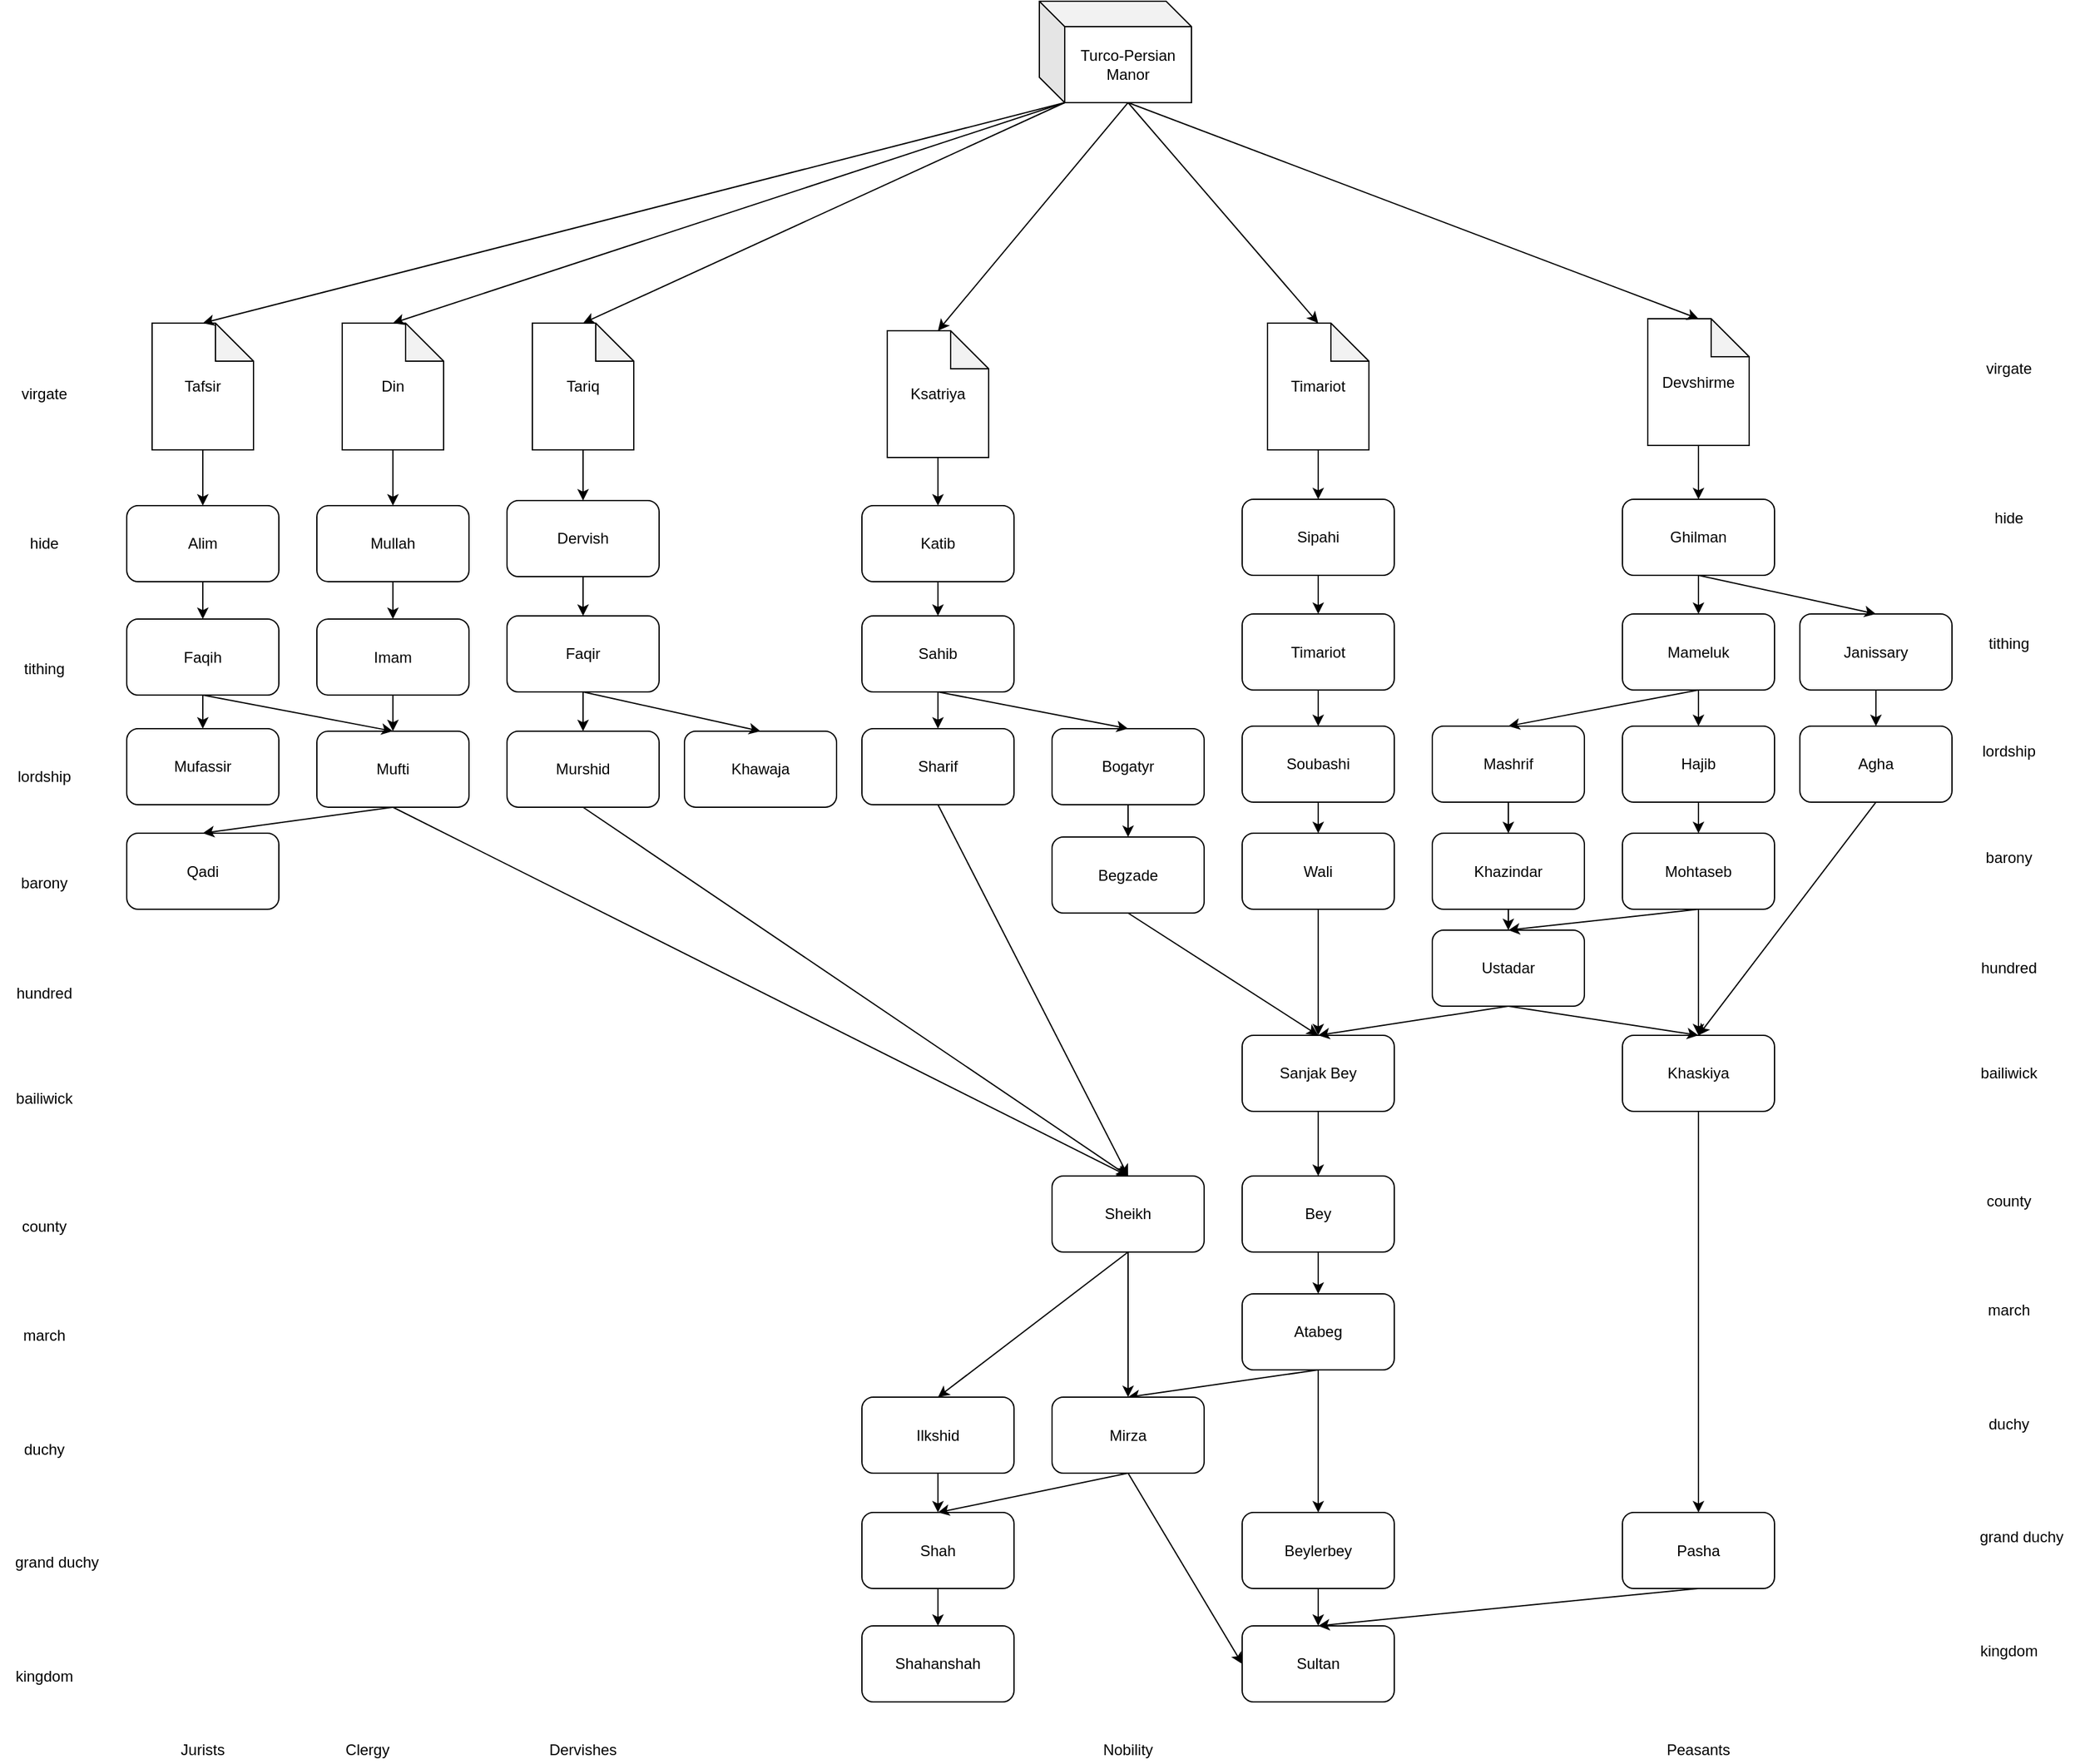<mxfile version="12.4.2" type="device" pages="1"><diagram id="577kMgrjLjcIPQRjJjS9" name="Page-1"><mxGraphModel dx="1422" dy="769" grid="1" gridSize="10" guides="1" tooltips="1" connect="1" arrows="1" fold="1" page="1" pageScale="1" pageWidth="827" pageHeight="1169" math="0" shadow="0"><root><mxCell id="0"/><mxCell id="1" parent="0"/><mxCell id="hvgbdejK1Dihxdt4w-lc-1" value="Devshirme" style="shape=note;whiteSpace=wrap;html=1;backgroundOutline=1;darkOpacity=0.05;" vertex="1" parent="1"><mxGeometry x="1300" y="250.5" width="80" height="100" as="geometry"/></mxCell><mxCell id="hvgbdejK1Dihxdt4w-lc-2" value="Ksatriya" style="shape=note;whiteSpace=wrap;html=1;backgroundOutline=1;darkOpacity=0.05;" vertex="1" parent="1"><mxGeometry x="700" y="260" width="80" height="100" as="geometry"/></mxCell><mxCell id="hvgbdejK1Dihxdt4w-lc-3" value="Turco-Persian Manor" style="shape=cube;whiteSpace=wrap;html=1;boundedLbl=1;backgroundOutline=1;darkOpacity=0.05;darkOpacity2=0.1;" vertex="1" parent="1"><mxGeometry x="820" width="120" height="80" as="geometry"/></mxCell><mxCell id="hvgbdejK1Dihxdt4w-lc-4" value="Bogatyr" style="rounded=1;whiteSpace=wrap;html=1;" vertex="1" parent="1"><mxGeometry x="830" y="574" width="120" height="60" as="geometry"/></mxCell><mxCell id="hvgbdejK1Dihxdt4w-lc-5" value="Sipahi" style="rounded=1;whiteSpace=wrap;html=1;" vertex="1" parent="1"><mxGeometry x="980" y="393" width="120" height="60" as="geometry"/></mxCell><mxCell id="hvgbdejK1Dihxdt4w-lc-6" value="Timariot" style="shape=note;whiteSpace=wrap;html=1;backgroundOutline=1;darkOpacity=0.05;" vertex="1" parent="1"><mxGeometry x="1000" y="254" width="80" height="100" as="geometry"/></mxCell><mxCell id="hvgbdejK1Dihxdt4w-lc-7" value="" style="endArrow=classic;html=1;exitX=0.5;exitY=1;exitDx=0;exitDy=0;entryX=0.5;entryY=0;entryDx=0;entryDy=0;" edge="1" parent="1" source="hvgbdejK1Dihxdt4w-lc-138" target="hvgbdejK1Dihxdt4w-lc-4"><mxGeometry width="50" height="50" relative="1" as="geometry"><mxPoint x="-170" y="1060" as="sourcePoint"/><mxPoint x="890.0" y="393" as="targetPoint"/></mxGeometry></mxCell><mxCell id="hvgbdejK1Dihxdt4w-lc-8" value="" style="endArrow=classic;html=1;exitX=0.5;exitY=1;exitDx=0;exitDy=0;exitPerimeter=0;entryX=0.5;entryY=0;entryDx=0;entryDy=0;" edge="1" parent="1" source="hvgbdejK1Dihxdt4w-lc-6" target="hvgbdejK1Dihxdt4w-lc-5"><mxGeometry width="50" height="50" relative="1" as="geometry"><mxPoint x="-170" y="1060" as="sourcePoint"/><mxPoint x="190" y="660" as="targetPoint"/></mxGeometry></mxCell><mxCell id="hvgbdejK1Dihxdt4w-lc-9" value="" style="endArrow=classic;html=1;entryX=0.5;entryY=0;entryDx=0;entryDy=0;exitX=0.5;exitY=1;exitDx=0;exitDy=0;exitPerimeter=0;" edge="1" parent="1" source="hvgbdejK1Dihxdt4w-lc-1" target="hvgbdejK1Dihxdt4w-lc-23"><mxGeometry width="50" height="50" relative="1" as="geometry"><mxPoint x="1320" y="370" as="sourcePoint"/><mxPoint x="1050" y="732" as="targetPoint"/></mxGeometry></mxCell><mxCell id="hvgbdejK1Dihxdt4w-lc-10" value="Timariot" style="rounded=1;whiteSpace=wrap;html=1;" vertex="1" parent="1"><mxGeometry x="980" y="483.5" width="120" height="60" as="geometry"/></mxCell><mxCell id="hvgbdejK1Dihxdt4w-lc-13" value="Wali" style="rounded=1;whiteSpace=wrap;html=1;" vertex="1" parent="1"><mxGeometry x="980" y="656.5" width="120" height="60" as="geometry"/></mxCell><mxCell id="hvgbdejK1Dihxdt4w-lc-14" value="Sharif" style="rounded=1;whiteSpace=wrap;html=1;" vertex="1" parent="1"><mxGeometry x="680" y="574" width="120" height="60" as="geometry"/></mxCell><mxCell id="hvgbdejK1Dihxdt4w-lc-23" value="Ghilman" style="rounded=1;whiteSpace=wrap;html=1;" vertex="1" parent="1"><mxGeometry x="1280" y="393" width="120" height="60" as="geometry"/></mxCell><mxCell id="hvgbdejK1Dihxdt4w-lc-24" value="Sultan" style="rounded=1;whiteSpace=wrap;html=1;" vertex="1" parent="1"><mxGeometry x="980" y="1282" width="120" height="60" as="geometry"/></mxCell><mxCell id="hvgbdejK1Dihxdt4w-lc-25" value="Mameluk" style="rounded=1;whiteSpace=wrap;html=1;" vertex="1" parent="1"><mxGeometry x="1280" y="483.5" width="120" height="60" as="geometry"/></mxCell><mxCell id="hvgbdejK1Dihxdt4w-lc-26" value="" style="endArrow=classic;html=1;exitX=0.5;exitY=1;exitDx=0;exitDy=0;" edge="1" parent="1" source="hvgbdejK1Dihxdt4w-lc-23" target="hvgbdejK1Dihxdt4w-lc-25"><mxGeometry width="50" height="50" relative="1" as="geometry"><mxPoint x="830" y="1422" as="sourcePoint"/><mxPoint x="880" y="1372" as="targetPoint"/></mxGeometry></mxCell><mxCell id="hvgbdejK1Dihxdt4w-lc-27" value="" style="endArrow=classic;html=1;entryX=0.5;entryY=0;entryDx=0;entryDy=0;exitX=0.5;exitY=1;exitDx=0;exitDy=0;" edge="1" parent="1" source="hvgbdejK1Dihxdt4w-lc-116" target="hvgbdejK1Dihxdt4w-lc-110"><mxGeometry width="50" height="50" relative="1" as="geometry"><mxPoint x="1840" y="1119.5" as="sourcePoint"/><mxPoint x="1170" y="1361.5" as="targetPoint"/></mxGeometry></mxCell><mxCell id="hvgbdejK1Dihxdt4w-lc-28" value="" style="endArrow=classic;html=1;entryX=0.5;entryY=0;entryDx=0;entryDy=0;exitX=0.5;exitY=1;exitDx=0;exitDy=0;" edge="1" parent="1" source="hvgbdejK1Dihxdt4w-lc-128" target="hvgbdejK1Dihxdt4w-lc-13"><mxGeometry width="50" height="50" relative="1" as="geometry"><mxPoint x="940" y="650" as="sourcePoint"/><mxPoint x="160" y="730" as="targetPoint"/></mxGeometry></mxCell><mxCell id="hvgbdejK1Dihxdt4w-lc-29" value="" style="endArrow=classic;html=1;exitX=0.5;exitY=1;exitDx=0;exitDy=0;entryX=0.5;entryY=0;entryDx=0;entryDy=0;" edge="1" parent="1" source="hvgbdejK1Dihxdt4w-lc-5" target="hvgbdejK1Dihxdt4w-lc-10"><mxGeometry width="50" height="50" relative="1" as="geometry"><mxPoint x="-260" y="1420" as="sourcePoint"/><mxPoint x="250" y="1210" as="targetPoint"/></mxGeometry></mxCell><mxCell id="hvgbdejK1Dihxdt4w-lc-30" value="Tafsir" style="shape=note;whiteSpace=wrap;html=1;backgroundOutline=1;darkOpacity=0.05;" vertex="1" parent="1"><mxGeometry x="120" y="254" width="80" height="100" as="geometry"/></mxCell><mxCell id="hvgbdejK1Dihxdt4w-lc-31" value="Mullah" style="rounded=1;whiteSpace=wrap;html=1;" vertex="1" parent="1"><mxGeometry x="250" y="398" width="120" height="60" as="geometry"/></mxCell><mxCell id="hvgbdejK1Dihxdt4w-lc-32" value="Imam" style="rounded=1;whiteSpace=wrap;html=1;" vertex="1" parent="1"><mxGeometry x="250" y="487.5" width="120" height="60" as="geometry"/></mxCell><mxCell id="hvgbdejK1Dihxdt4w-lc-33" value="Shahanshah" style="rounded=1;whiteSpace=wrap;html=1;" vertex="1" parent="1"><mxGeometry x="680" y="1282" width="120" height="60" as="geometry"/></mxCell><mxCell id="hvgbdejK1Dihxdt4w-lc-34" value="Mufti" style="rounded=1;whiteSpace=wrap;html=1;" vertex="1" parent="1"><mxGeometry x="250" y="576" width="120" height="60" as="geometry"/></mxCell><mxCell id="hvgbdejK1Dihxdt4w-lc-35" value="" style="endArrow=classic;html=1;entryX=0.5;entryY=0;entryDx=0;entryDy=0;exitX=0.5;exitY=1;exitDx=0;exitDy=0;" edge="1" parent="1" source="hvgbdejK1Dihxdt4w-lc-31" target="hvgbdejK1Dihxdt4w-lc-32"><mxGeometry width="50" height="50" relative="1" as="geometry"><mxPoint x="-310" y="1431" as="sourcePoint"/><mxPoint x="-260" y="1381" as="targetPoint"/></mxGeometry></mxCell><mxCell id="hvgbdejK1Dihxdt4w-lc-36" value="Din" style="shape=note;whiteSpace=wrap;html=1;backgroundOutline=1;darkOpacity=0.05;" vertex="1" parent="1"><mxGeometry x="270" y="254" width="80" height="100" as="geometry"/></mxCell><mxCell id="hvgbdejK1Dihxdt4w-lc-37" value="Dervish" style="rounded=1;whiteSpace=wrap;html=1;" vertex="1" parent="1"><mxGeometry x="400" y="394" width="120" height="60" as="geometry"/></mxCell><mxCell id="hvgbdejK1Dihxdt4w-lc-38" value="Faqir" style="rounded=1;whiteSpace=wrap;html=1;" vertex="1" parent="1"><mxGeometry x="400" y="485" width="120" height="60" as="geometry"/></mxCell><mxCell id="hvgbdejK1Dihxdt4w-lc-39" value="Murshid" style="rounded=1;whiteSpace=wrap;html=1;" vertex="1" parent="1"><mxGeometry x="400" y="576" width="120" height="60" as="geometry"/></mxCell><mxCell id="hvgbdejK1Dihxdt4w-lc-40" value="" style="endArrow=classic;html=1;entryX=0.5;entryY=0;entryDx=0;entryDy=0;exitX=0.5;exitY=1;exitDx=0;exitDy=0;" edge="1" parent="1" source="hvgbdejK1Dihxdt4w-lc-37" target="hvgbdejK1Dihxdt4w-lc-38"><mxGeometry width="50" height="50" relative="1" as="geometry"><mxPoint x="-70" y="1069" as="sourcePoint"/><mxPoint x="-20" y="1019" as="targetPoint"/></mxGeometry></mxCell><mxCell id="hvgbdejK1Dihxdt4w-lc-41" value="" style="endArrow=classic;html=1;entryX=0.5;entryY=0;entryDx=0;entryDy=0;exitX=0.5;exitY=1;exitDx=0;exitDy=0;exitPerimeter=0;" edge="1" parent="1" source="hvgbdejK1Dihxdt4w-lc-36" target="hvgbdejK1Dihxdt4w-lc-31"><mxGeometry width="50" height="50" relative="1" as="geometry"><mxPoint x="-70" y="1069" as="sourcePoint"/><mxPoint x="-20" y="1019" as="targetPoint"/></mxGeometry></mxCell><mxCell id="hvgbdejK1Dihxdt4w-lc-42" value="" style="endArrow=classic;html=1;entryX=0.5;entryY=0;entryDx=0;entryDy=0;exitX=0.5;exitY=1;exitDx=0;exitDy=0;" edge="1" parent="1" source="hvgbdejK1Dihxdt4w-lc-38" target="hvgbdejK1Dihxdt4w-lc-39"><mxGeometry width="50" height="50" relative="1" as="geometry"><mxPoint x="-120" y="1429" as="sourcePoint"/><mxPoint x="-70" y="1379" as="targetPoint"/></mxGeometry></mxCell><mxCell id="hvgbdejK1Dihxdt4w-lc-43" value="virgate" style="text;html=1;strokeColor=none;fillColor=none;align=center;verticalAlign=middle;whiteSpace=wrap;rounded=0;" vertex="1" parent="1"><mxGeometry x="1565" y="280" width="40" height="20" as="geometry"/></mxCell><mxCell id="hvgbdejK1Dihxdt4w-lc-44" value="hide" style="text;html=1;strokeColor=none;fillColor=none;align=center;verticalAlign=middle;whiteSpace=wrap;rounded=0;" vertex="1" parent="1"><mxGeometry x="1565" y="398" width="40" height="20" as="geometry"/></mxCell><mxCell id="hvgbdejK1Dihxdt4w-lc-45" value="tithing" style="text;html=1;strokeColor=none;fillColor=none;align=center;verticalAlign=middle;whiteSpace=wrap;rounded=0;" vertex="1" parent="1"><mxGeometry x="1565" y="497" width="40" height="20" as="geometry"/></mxCell><mxCell id="hvgbdejK1Dihxdt4w-lc-46" value="barony" style="text;html=1;strokeColor=none;fillColor=none;align=center;verticalAlign=middle;whiteSpace=wrap;rounded=0;" vertex="1" parent="1"><mxGeometry x="1565" y="666" width="40" height="20" as="geometry"/></mxCell><mxCell id="hvgbdejK1Dihxdt4w-lc-47" value="hundred" style="text;html=1;strokeColor=none;fillColor=none;align=center;verticalAlign=middle;whiteSpace=wrap;rounded=0;" vertex="1" parent="1"><mxGeometry x="1565" y="753" width="40" height="20" as="geometry"/></mxCell><mxCell id="hvgbdejK1Dihxdt4w-lc-48" value="bailiwick" style="text;html=1;strokeColor=none;fillColor=none;align=center;verticalAlign=middle;whiteSpace=wrap;rounded=0;" vertex="1" parent="1"><mxGeometry x="1565" y="836" width="40" height="20" as="geometry"/></mxCell><mxCell id="hvgbdejK1Dihxdt4w-lc-49" value="lordship" style="text;html=1;strokeColor=none;fillColor=none;align=center;verticalAlign=middle;whiteSpace=wrap;rounded=0;" vertex="1" parent="1"><mxGeometry x="1565" y="581.5" width="40" height="20" as="geometry"/></mxCell><mxCell id="hvgbdejK1Dihxdt4w-lc-50" value="county" style="text;html=1;strokeColor=none;fillColor=none;align=center;verticalAlign=middle;whiteSpace=wrap;rounded=0;" vertex="1" parent="1"><mxGeometry x="1565" y="936.5" width="40" height="20" as="geometry"/></mxCell><mxCell id="hvgbdejK1Dihxdt4w-lc-51" value="march" style="text;html=1;strokeColor=none;fillColor=none;align=center;verticalAlign=middle;whiteSpace=wrap;rounded=0;" vertex="1" parent="1"><mxGeometry x="1565" y="1023" width="40" height="20" as="geometry"/></mxCell><mxCell id="hvgbdejK1Dihxdt4w-lc-52" value="duchy" style="text;html=1;strokeColor=none;fillColor=none;align=center;verticalAlign=middle;whiteSpace=wrap;rounded=0;" vertex="1" parent="1"><mxGeometry x="1565" y="1112.5" width="40" height="20" as="geometry"/></mxCell><mxCell id="hvgbdejK1Dihxdt4w-lc-53" value="kingdom" style="text;html=1;strokeColor=none;fillColor=none;align=center;verticalAlign=middle;whiteSpace=wrap;rounded=0;" vertex="1" parent="1"><mxGeometry x="1565" y="1291.5" width="40" height="20" as="geometry"/></mxCell><mxCell id="hvgbdejK1Dihxdt4w-lc-54" value="grand duchy" style="text;html=1;strokeColor=none;fillColor=none;align=center;verticalAlign=middle;whiteSpace=wrap;rounded=0;" vertex="1" parent="1"><mxGeometry x="1550" y="1202" width="90" height="20" as="geometry"/></mxCell><mxCell id="hvgbdejK1Dihxdt4w-lc-55" value="Janissary" style="rounded=1;whiteSpace=wrap;html=1;" vertex="1" parent="1"><mxGeometry x="1420" y="483.5" width="120" height="60" as="geometry"/></mxCell><mxCell id="hvgbdejK1Dihxdt4w-lc-56" value="" style="endArrow=classic;html=1;exitX=0.5;exitY=1;exitDx=0;exitDy=0;entryX=0.5;entryY=0;entryDx=0;entryDy=0;" edge="1" parent="1" source="hvgbdejK1Dihxdt4w-lc-23" target="hvgbdejK1Dihxdt4w-lc-55"><mxGeometry width="50" height="50" relative="1" as="geometry"><mxPoint x="1470" y="595" as="sourcePoint"/><mxPoint x="1350" y="477" as="targetPoint"/></mxGeometry></mxCell><mxCell id="hvgbdejK1Dihxdt4w-lc-57" value="Agha" style="rounded=1;whiteSpace=wrap;html=1;" vertex="1" parent="1"><mxGeometry x="1420" y="572" width="120" height="60" as="geometry"/></mxCell><mxCell id="hvgbdejK1Dihxdt4w-lc-58" value="" style="endArrow=classic;html=1;entryX=0.5;entryY=0;entryDx=0;entryDy=0;" edge="1" parent="1" source="hvgbdejK1Dihxdt4w-lc-55" target="hvgbdejK1Dihxdt4w-lc-57"><mxGeometry width="50" height="50" relative="1" as="geometry"><mxPoint x="980" y="1327" as="sourcePoint"/><mxPoint x="1030" y="1277" as="targetPoint"/></mxGeometry></mxCell><mxCell id="hvgbdejK1Dihxdt4w-lc-59" value="virgate" style="text;html=1;strokeColor=none;fillColor=none;align=center;verticalAlign=middle;whiteSpace=wrap;rounded=0;" vertex="1" parent="1"><mxGeometry x="15" y="300" width="40" height="20" as="geometry"/></mxCell><mxCell id="hvgbdejK1Dihxdt4w-lc-60" value="hide" style="text;html=1;strokeColor=none;fillColor=none;align=center;verticalAlign=middle;whiteSpace=wrap;rounded=0;" vertex="1" parent="1"><mxGeometry x="15" y="418" width="40" height="20" as="geometry"/></mxCell><mxCell id="hvgbdejK1Dihxdt4w-lc-61" value="tithing" style="text;html=1;strokeColor=none;fillColor=none;align=center;verticalAlign=middle;whiteSpace=wrap;rounded=0;" vertex="1" parent="1"><mxGeometry x="15" y="517" width="40" height="20" as="geometry"/></mxCell><mxCell id="hvgbdejK1Dihxdt4w-lc-62" value="barony" style="text;html=1;strokeColor=none;fillColor=none;align=center;verticalAlign=middle;whiteSpace=wrap;rounded=0;" vertex="1" parent="1"><mxGeometry x="15" y="686" width="40" height="20" as="geometry"/></mxCell><mxCell id="hvgbdejK1Dihxdt4w-lc-63" value="hundred" style="text;html=1;strokeColor=none;fillColor=none;align=center;verticalAlign=middle;whiteSpace=wrap;rounded=0;" vertex="1" parent="1"><mxGeometry x="15" y="773" width="40" height="20" as="geometry"/></mxCell><mxCell id="hvgbdejK1Dihxdt4w-lc-64" value="bailiwick" style="text;html=1;strokeColor=none;fillColor=none;align=center;verticalAlign=middle;whiteSpace=wrap;rounded=0;" vertex="1" parent="1"><mxGeometry x="15" y="856" width="40" height="20" as="geometry"/></mxCell><mxCell id="hvgbdejK1Dihxdt4w-lc-65" value="lordship" style="text;html=1;strokeColor=none;fillColor=none;align=center;verticalAlign=middle;whiteSpace=wrap;rounded=0;" vertex="1" parent="1"><mxGeometry x="15" y="601.5" width="40" height="20" as="geometry"/></mxCell><mxCell id="hvgbdejK1Dihxdt4w-lc-66" value="county" style="text;html=1;strokeColor=none;fillColor=none;align=center;verticalAlign=middle;whiteSpace=wrap;rounded=0;" vertex="1" parent="1"><mxGeometry x="15" y="956.5" width="40" height="20" as="geometry"/></mxCell><mxCell id="hvgbdejK1Dihxdt4w-lc-67" value="march" style="text;html=1;strokeColor=none;fillColor=none;align=center;verticalAlign=middle;whiteSpace=wrap;rounded=0;" vertex="1" parent="1"><mxGeometry x="15" y="1043" width="40" height="20" as="geometry"/></mxCell><mxCell id="hvgbdejK1Dihxdt4w-lc-68" value="duchy" style="text;html=1;strokeColor=none;fillColor=none;align=center;verticalAlign=middle;whiteSpace=wrap;rounded=0;" vertex="1" parent="1"><mxGeometry x="15" y="1132.5" width="40" height="20" as="geometry"/></mxCell><mxCell id="hvgbdejK1Dihxdt4w-lc-69" value="kingdom" style="text;html=1;strokeColor=none;fillColor=none;align=center;verticalAlign=middle;whiteSpace=wrap;rounded=0;" vertex="1" parent="1"><mxGeometry x="15" y="1311.5" width="40" height="20" as="geometry"/></mxCell><mxCell id="hvgbdejK1Dihxdt4w-lc-70" value="grand duchy" style="text;html=1;strokeColor=none;fillColor=none;align=center;verticalAlign=middle;whiteSpace=wrap;rounded=0;" vertex="1" parent="1"><mxGeometry y="1222" width="90" height="20" as="geometry"/></mxCell><mxCell id="hvgbdejK1Dihxdt4w-lc-71" value="Clergy" style="text;html=1;strokeColor=none;fillColor=none;align=center;verticalAlign=middle;whiteSpace=wrap;rounded=0;" vertex="1" parent="1"><mxGeometry x="270" y="1370" width="40" height="20" as="geometry"/></mxCell><mxCell id="hvgbdejK1Dihxdt4w-lc-72" value="Nobility" style="text;html=1;strokeColor=none;fillColor=none;align=center;verticalAlign=middle;whiteSpace=wrap;rounded=0;" vertex="1" parent="1"><mxGeometry x="870" y="1370" width="40" height="20" as="geometry"/></mxCell><mxCell id="hvgbdejK1Dihxdt4w-lc-73" value="Peasants" style="text;html=1;strokeColor=none;fillColor=none;align=center;verticalAlign=middle;whiteSpace=wrap;rounded=0;" vertex="1" parent="1"><mxGeometry x="1320" y="1370" width="40" height="20" as="geometry"/></mxCell><mxCell id="hvgbdejK1Dihxdt4w-lc-74" value="" style="endArrow=classic;html=1;exitX=0;exitY=0;exitDx=70;exitDy=80;exitPerimeter=0;entryX=0.5;entryY=0;entryDx=0;entryDy=0;entryPerimeter=0;" edge="1" parent="1" source="hvgbdejK1Dihxdt4w-lc-3" target="hvgbdejK1Dihxdt4w-lc-2"><mxGeometry width="50" height="50" relative="1" as="geometry"><mxPoint x="220" y="1480" as="sourcePoint"/><mxPoint x="820" y="235.882" as="targetPoint"/></mxGeometry></mxCell><mxCell id="hvgbdejK1Dihxdt4w-lc-75" value="" style="endArrow=classic;html=1;entryX=0.5;entryY=0;entryDx=0;entryDy=0;entryPerimeter=0;exitX=0;exitY=0;exitDx=70;exitDy=80;exitPerimeter=0;" edge="1" parent="1" source="hvgbdejK1Dihxdt4w-lc-3" target="hvgbdejK1Dihxdt4w-lc-6"><mxGeometry width="50" height="50" relative="1" as="geometry"><mxPoint x="600" y="100" as="sourcePoint"/><mxPoint x="440" y="282.0" as="targetPoint"/></mxGeometry></mxCell><mxCell id="hvgbdejK1Dihxdt4w-lc-76" value="" style="endArrow=classic;html=1;entryX=0.5;entryY=0;entryDx=0;entryDy=0;entryPerimeter=0;exitX=0;exitY=0;exitDx=20;exitDy=80;exitPerimeter=0;" edge="1" parent="1" source="hvgbdejK1Dihxdt4w-lc-3" target="hvgbdejK1Dihxdt4w-lc-36"><mxGeometry width="50" height="50" relative="1" as="geometry"><mxPoint x="410" y="80" as="sourcePoint"/><mxPoint x="-6" y="263.0" as="targetPoint"/></mxGeometry></mxCell><mxCell id="hvgbdejK1Dihxdt4w-lc-77" value="" style="endArrow=classic;html=1;entryX=0.5;entryY=0;entryDx=0;entryDy=0;entryPerimeter=0;exitX=0;exitY=0;exitDx=20;exitDy=80;exitPerimeter=0;" edge="1" parent="1" source="hvgbdejK1Dihxdt4w-lc-3" target="hvgbdejK1Dihxdt4w-lc-30"><mxGeometry width="50" height="50" relative="1" as="geometry"><mxPoint x="690" y="60" as="sourcePoint"/><mxPoint x="-236" y="243.0" as="targetPoint"/></mxGeometry></mxCell><mxCell id="hvgbdejK1Dihxdt4w-lc-78" value="" style="endArrow=classic;html=1;entryX=0.5;entryY=0;entryDx=0;entryDy=0;entryPerimeter=0;exitX=0;exitY=0;exitDx=70;exitDy=80;exitPerimeter=0;" edge="1" parent="1" source="hvgbdejK1Dihxdt4w-lc-3" target="hvgbdejK1Dihxdt4w-lc-1"><mxGeometry width="50" height="50" relative="1" as="geometry"><mxPoint x="1170" y="110" as="sourcePoint"/><mxPoint x="754" y="293.0" as="targetPoint"/></mxGeometry></mxCell><mxCell id="hvgbdejK1Dihxdt4w-lc-79" value="Qadi" style="rounded=1;whiteSpace=wrap;html=1;" vertex="1" parent="1"><mxGeometry x="100" y="656.5" width="120" height="60" as="geometry"/></mxCell><mxCell id="hvgbdejK1Dihxdt4w-lc-80" value="Shah" style="rounded=1;whiteSpace=wrap;html=1;" vertex="1" parent="1"><mxGeometry x="680" y="1192.5" width="120" height="60" as="geometry"/></mxCell><mxCell id="hvgbdejK1Dihxdt4w-lc-81" value="" style="endArrow=classic;html=1;entryX=0.5;entryY=0;entryDx=0;entryDy=0;exitX=0.5;exitY=1;exitDx=0;exitDy=0;" edge="1" parent="1" source="hvgbdejK1Dihxdt4w-lc-80" target="hvgbdejK1Dihxdt4w-lc-33"><mxGeometry width="50" height="50" relative="1" as="geometry"><mxPoint x="-470" y="1480" as="sourcePoint"/><mxPoint x="890" y="1280" as="targetPoint"/></mxGeometry></mxCell><mxCell id="hvgbdejK1Dihxdt4w-lc-82" value="Hajib" style="rounded=1;whiteSpace=wrap;html=1;" vertex="1" parent="1"><mxGeometry x="1280" y="572" width="120" height="60" as="geometry"/></mxCell><mxCell id="hvgbdejK1Dihxdt4w-lc-83" value="" style="endArrow=classic;html=1;entryX=0.5;entryY=0;entryDx=0;entryDy=0;exitX=0.5;exitY=1;exitDx=0;exitDy=0;" edge="1" parent="1" source="hvgbdejK1Dihxdt4w-lc-105" target="hvgbdejK1Dihxdt4w-lc-103"><mxGeometry width="50" height="50" relative="1" as="geometry"><mxPoint x="1170" y="750" as="sourcePoint"/><mxPoint x="720" y="540" as="targetPoint"/></mxGeometry></mxCell><mxCell id="hvgbdejK1Dihxdt4w-lc-85" value="Faqih" style="rounded=1;whiteSpace=wrap;html=1;" vertex="1" parent="1"><mxGeometry x="100" y="487.5" width="120" height="60" as="geometry"/></mxCell><mxCell id="hvgbdejK1Dihxdt4w-lc-86" value="Alim" style="rounded=1;whiteSpace=wrap;html=1;" vertex="1" parent="1"><mxGeometry x="100" y="398" width="120" height="60" as="geometry"/></mxCell><mxCell id="hvgbdejK1Dihxdt4w-lc-87" value="Mufassir" style="rounded=1;whiteSpace=wrap;html=1;" vertex="1" parent="1"><mxGeometry x="100" y="574" width="120" height="60" as="geometry"/></mxCell><mxCell id="hvgbdejK1Dihxdt4w-lc-88" value="" style="endArrow=classic;html=1;entryX=0.5;entryY=0;entryDx=0;entryDy=0;exitX=0.5;exitY=1;exitDx=0;exitDy=0;" edge="1" parent="1" source="hvgbdejK1Dihxdt4w-lc-85" target="hvgbdejK1Dihxdt4w-lc-87"><mxGeometry width="50" height="50" relative="1" as="geometry"><mxPoint x="540" y="440" as="sourcePoint"/><mxPoint x="30" y="1430" as="targetPoint"/></mxGeometry></mxCell><mxCell id="hvgbdejK1Dihxdt4w-lc-89" value="Khawaja" style="rounded=1;whiteSpace=wrap;html=1;" vertex="1" parent="1"><mxGeometry x="540" y="576" width="120" height="60" as="geometry"/></mxCell><mxCell id="hvgbdejK1Dihxdt4w-lc-90" value="" style="endArrow=classic;html=1;exitX=0.5;exitY=1;exitDx=0;exitDy=0;entryX=0.5;entryY=0;entryDx=0;entryDy=0;" edge="1" parent="1" source="hvgbdejK1Dihxdt4w-lc-38" target="hvgbdejK1Dihxdt4w-lc-89"><mxGeometry width="50" height="50" relative="1" as="geometry"><mxPoint y="1480" as="sourcePoint"/><mxPoint x="490" y="960" as="targetPoint"/></mxGeometry></mxCell><mxCell id="hvgbdejK1Dihxdt4w-lc-91" value="Jurists" style="text;html=1;strokeColor=none;fillColor=none;align=center;verticalAlign=middle;whiteSpace=wrap;rounded=0;" vertex="1" parent="1"><mxGeometry x="140" y="1370" width="40" height="20" as="geometry"/></mxCell><mxCell id="hvgbdejK1Dihxdt4w-lc-92" value="Dervishes" style="text;html=1;strokeColor=none;fillColor=none;align=center;verticalAlign=middle;whiteSpace=wrap;rounded=0;" vertex="1" parent="1"><mxGeometry x="440" y="1370" width="40" height="20" as="geometry"/></mxCell><mxCell id="hvgbdejK1Dihxdt4w-lc-93" value="" style="endArrow=classic;html=1;exitX=0.5;exitY=1;exitDx=0;exitDy=0;entryX=0.5;entryY=0;entryDx=0;entryDy=0;" edge="1" parent="1" source="hvgbdejK1Dihxdt4w-lc-34" target="hvgbdejK1Dihxdt4w-lc-79"><mxGeometry width="50" height="50" relative="1" as="geometry"><mxPoint x="310" y="729" as="sourcePoint"/><mxPoint x="290" y="950" as="targetPoint"/></mxGeometry></mxCell><mxCell id="hvgbdejK1Dihxdt4w-lc-94" value="" style="endArrow=classic;html=1;exitX=0.5;exitY=1;exitDx=0;exitDy=0;entryX=0.5;entryY=0;entryDx=0;entryDy=0;" edge="1" parent="1" source="hvgbdejK1Dihxdt4w-lc-85" target="hvgbdejK1Dihxdt4w-lc-34"><mxGeometry width="50" height="50" relative="1" as="geometry"><mxPoint x="-10" y="1580" as="sourcePoint"/><mxPoint x="330" y="940" as="targetPoint"/></mxGeometry></mxCell><mxCell id="hvgbdejK1Dihxdt4w-lc-95" value="" style="endArrow=classic;html=1;exitX=0.5;exitY=1;exitDx=0;exitDy=0;entryX=0.5;entryY=0;entryDx=0;entryDy=0;" edge="1" parent="1" source="hvgbdejK1Dihxdt4w-lc-86" target="hvgbdejK1Dihxdt4w-lc-85"><mxGeometry width="50" height="50" relative="1" as="geometry"><mxPoint x="-10" y="1580" as="sourcePoint"/><mxPoint x="340" y="990" as="targetPoint"/></mxGeometry></mxCell><mxCell id="hvgbdejK1Dihxdt4w-lc-96" value="" style="endArrow=classic;html=1;exitX=0.5;exitY=1;exitDx=0;exitDy=0;exitPerimeter=0;entryX=0.5;entryY=0;entryDx=0;entryDy=0;" edge="1" parent="1" source="hvgbdejK1Dihxdt4w-lc-30" target="hvgbdejK1Dihxdt4w-lc-86"><mxGeometry width="50" height="50" relative="1" as="geometry"><mxPoint x="-10" y="1480" as="sourcePoint"/><mxPoint x="400" y="830" as="targetPoint"/></mxGeometry></mxCell><mxCell id="hvgbdejK1Dihxdt4w-lc-97" value="" style="endArrow=classic;html=1;exitX=0.5;exitY=1;exitDx=0;exitDy=0;entryX=0.5;entryY=0;entryDx=0;entryDy=0;" edge="1" parent="1" source="hvgbdejK1Dihxdt4w-lc-32" target="hvgbdejK1Dihxdt4w-lc-34"><mxGeometry width="50" height="50" relative="1" as="geometry"><mxPoint x="330" y="910" as="sourcePoint"/><mxPoint x="180" y="940" as="targetPoint"/></mxGeometry></mxCell><mxCell id="hvgbdejK1Dihxdt4w-lc-98" value="" style="endArrow=classic;html=1;exitX=0.5;exitY=1;exitDx=0;exitDy=0;entryX=0.5;entryY=0;entryDx=0;entryDy=0;" edge="1" parent="1" source="hvgbdejK1Dihxdt4w-lc-116" target="hvgbdejK1Dihxdt4w-lc-145"><mxGeometry width="50" height="50" relative="1" as="geometry"><mxPoint x="560" y="720" as="sourcePoint"/><mxPoint x="770" y="1070" as="targetPoint"/></mxGeometry></mxCell><mxCell id="hvgbdejK1Dihxdt4w-lc-99" value="Tariq" style="shape=note;whiteSpace=wrap;html=1;backgroundOutline=1;darkOpacity=0.05;" vertex="1" parent="1"><mxGeometry x="420" y="254" width="80" height="100" as="geometry"/></mxCell><mxCell id="hvgbdejK1Dihxdt4w-lc-100" value="" style="endArrow=classic;html=1;entryX=0.5;entryY=0;entryDx=0;entryDy=0;exitX=0.5;exitY=1;exitDx=0;exitDy=0;exitPerimeter=0;" edge="1" parent="1" source="hvgbdejK1Dihxdt4w-lc-99" target="hvgbdejK1Dihxdt4w-lc-37"><mxGeometry width="50" height="50" relative="1" as="geometry"><mxPoint x="580" y="320" as="sourcePoint"/><mxPoint x="580" y="364" as="targetPoint"/></mxGeometry></mxCell><mxCell id="hvgbdejK1Dihxdt4w-lc-101" value="" style="endArrow=classic;html=1;entryX=0.5;entryY=0;entryDx=0;entryDy=0;entryPerimeter=0;exitX=0;exitY=0;exitDx=20;exitDy=80;exitPerimeter=0;" edge="1" parent="1" source="hvgbdejK1Dihxdt4w-lc-3" target="hvgbdejK1Dihxdt4w-lc-99"><mxGeometry width="50" height="50" relative="1" as="geometry"><mxPoint x="820" y="100" as="sourcePoint"/><mxPoint x="600" y="234" as="targetPoint"/></mxGeometry></mxCell><mxCell id="hvgbdejK1Dihxdt4w-lc-103" value="Ustadar" style="rounded=1;whiteSpace=wrap;html=1;" vertex="1" parent="1"><mxGeometry x="1130" y="733" width="120" height="60" as="geometry"/></mxCell><mxCell id="hvgbdejK1Dihxdt4w-lc-104" value="" style="endArrow=classic;html=1;exitX=0.5;exitY=1;exitDx=0;exitDy=0;entryX=0.5;entryY=0;entryDx=0;entryDy=0;" edge="1" parent="1" source="hvgbdejK1Dihxdt4w-lc-25" target="hvgbdejK1Dihxdt4w-lc-82"><mxGeometry width="50" height="50" relative="1" as="geometry"><mxPoint x="1310" y="510" as="sourcePoint"/><mxPoint x="1310" y="540" as="targetPoint"/></mxGeometry></mxCell><mxCell id="hvgbdejK1Dihxdt4w-lc-105" value="Khazindar" style="rounded=1;whiteSpace=wrap;html=1;" vertex="1" parent="1"><mxGeometry x="1130" y="656.5" width="120" height="60" as="geometry"/></mxCell><mxCell id="hvgbdejK1Dihxdt4w-lc-106" value="Mashrif" style="rounded=1;whiteSpace=wrap;html=1;" vertex="1" parent="1"><mxGeometry x="1130" y="572" width="120" height="60" as="geometry"/></mxCell><mxCell id="hvgbdejK1Dihxdt4w-lc-107" value="Mohtaseb" style="rounded=1;whiteSpace=wrap;html=1;" vertex="1" parent="1"><mxGeometry x="1280" y="656.5" width="120" height="60" as="geometry"/></mxCell><mxCell id="hvgbdejK1Dihxdt4w-lc-108" value="Bey" style="rounded=1;whiteSpace=wrap;html=1;" vertex="1" parent="1"><mxGeometry x="980" y="927" width="120" height="60" as="geometry"/></mxCell><mxCell id="hvgbdejK1Dihxdt4w-lc-109" value="Sanjak Bey" style="rounded=1;whiteSpace=wrap;html=1;" vertex="1" parent="1"><mxGeometry x="980" y="816" width="120" height="60" as="geometry"/></mxCell><mxCell id="hvgbdejK1Dihxdt4w-lc-110" value="Beylerbey" style="rounded=1;whiteSpace=wrap;html=1;" vertex="1" parent="1"><mxGeometry x="980" y="1192.5" width="120" height="60" as="geometry"/></mxCell><mxCell id="hvgbdejK1Dihxdt4w-lc-111" value="" style="endArrow=classic;html=1;entryX=0.5;entryY=0;entryDx=0;entryDy=0;exitX=0.5;exitY=1;exitDx=0;exitDy=0;" edge="1" parent="1" source="hvgbdejK1Dihxdt4w-lc-25" target="hvgbdejK1Dihxdt4w-lc-106"><mxGeometry width="50" height="50" relative="1" as="geometry"><mxPoint x="1320" y="329" as="sourcePoint"/><mxPoint x="840" y="1430" as="targetPoint"/></mxGeometry></mxCell><mxCell id="hvgbdejK1Dihxdt4w-lc-112" value="" style="endArrow=classic;html=1;entryX=0.5;entryY=0;entryDx=0;entryDy=0;exitX=0.5;exitY=1;exitDx=0;exitDy=0;" edge="1" parent="1" source="hvgbdejK1Dihxdt4w-lc-109" target="hvgbdejK1Dihxdt4w-lc-108"><mxGeometry width="50" height="50" relative="1" as="geometry"><mxPoint x="1760" y="859.5" as="sourcePoint"/><mxPoint x="1940" y="859.5" as="targetPoint"/></mxGeometry></mxCell><mxCell id="hvgbdejK1Dihxdt4w-lc-113" value="" style="endArrow=classic;html=1;entryX=0.5;entryY=0;entryDx=0;entryDy=0;exitX=0.5;exitY=1;exitDx=0;exitDy=0;" edge="1" parent="1" source="hvgbdejK1Dihxdt4w-lc-106" target="hvgbdejK1Dihxdt4w-lc-105"><mxGeometry width="50" height="50" relative="1" as="geometry"><mxPoint x="1330" y="400" as="sourcePoint"/><mxPoint x="1330" y="431" as="targetPoint"/></mxGeometry></mxCell><mxCell id="hvgbdejK1Dihxdt4w-lc-114" value="" style="endArrow=classic;html=1;exitX=0.5;exitY=1;exitDx=0;exitDy=0;" edge="1" parent="1" source="hvgbdejK1Dihxdt4w-lc-82" target="hvgbdejK1Dihxdt4w-lc-107"><mxGeometry width="50" height="50" relative="1" as="geometry"><mxPoint x="1410" y="760" as="sourcePoint"/><mxPoint x="1410" y="791" as="targetPoint"/></mxGeometry></mxCell><mxCell id="hvgbdejK1Dihxdt4w-lc-115" value="" style="endArrow=classic;html=1;entryX=0.5;entryY=0;entryDx=0;entryDy=0;exitX=0.5;exitY=1;exitDx=0;exitDy=0;" edge="1" parent="1" source="hvgbdejK1Dihxdt4w-lc-108" target="hvgbdejK1Dihxdt4w-lc-116"><mxGeometry width="50" height="50" relative="1" as="geometry"><mxPoint x="1770" y="799.5" as="sourcePoint"/><mxPoint x="1990" y="1119.5" as="targetPoint"/></mxGeometry></mxCell><mxCell id="hvgbdejK1Dihxdt4w-lc-116" value="Atabeg" style="rounded=1;whiteSpace=wrap;html=1;" vertex="1" parent="1"><mxGeometry x="980" y="1020" width="120" height="60" as="geometry"/></mxCell><mxCell id="hvgbdejK1Dihxdt4w-lc-117" value="" style="endArrow=classic;html=1;entryX=0.5;entryY=0;entryDx=0;entryDy=0;exitX=0.5;exitY=1;exitDx=0;exitDy=0;" edge="1" parent="1" source="hvgbdejK1Dihxdt4w-lc-103" target="hvgbdejK1Dihxdt4w-lc-109"><mxGeometry width="50" height="50" relative="1" as="geometry"><mxPoint x="1660" y="566" as="sourcePoint"/><mxPoint x="840" y="1430" as="targetPoint"/></mxGeometry></mxCell><mxCell id="hvgbdejK1Dihxdt4w-lc-118" value="" style="endArrow=classic;html=1;entryX=0.5;entryY=0;entryDx=0;entryDy=0;exitX=0.5;exitY=1;exitDx=0;exitDy=0;" edge="1" parent="1" source="hvgbdejK1Dihxdt4w-lc-110" target="hvgbdejK1Dihxdt4w-lc-24"><mxGeometry width="50" height="50" relative="1" as="geometry"><mxPoint x="1530" y="1130" as="sourcePoint"/><mxPoint x="840" y="1430" as="targetPoint"/></mxGeometry></mxCell><mxCell id="hvgbdejK1Dihxdt4w-lc-119" value="" style="endArrow=classic;html=1;exitX=0.5;exitY=1;exitDx=0;exitDy=0;entryX=0.5;entryY=0;entryDx=0;entryDy=0;" edge="1" parent="1" source="hvgbdejK1Dihxdt4w-lc-57" target="hvgbdejK1Dihxdt4w-lc-121"><mxGeometry width="50" height="50" relative="1" as="geometry"><mxPoint x="1230" y="910" as="sourcePoint"/><mxPoint x="1310" y="1110" as="targetPoint"/></mxGeometry></mxCell><mxCell id="hvgbdejK1Dihxdt4w-lc-120" value="" style="endArrow=classic;html=1;exitX=0.5;exitY=1;exitDx=0;exitDy=0;entryX=0.5;entryY=0;entryDx=0;entryDy=0;" edge="1" parent="1" source="hvgbdejK1Dihxdt4w-lc-107" target="hvgbdejK1Dihxdt4w-lc-103"><mxGeometry width="50" height="50" relative="1" as="geometry"><mxPoint x="1310" y="1080" as="sourcePoint"/><mxPoint x="1220" y="920" as="targetPoint"/></mxGeometry></mxCell><mxCell id="hvgbdejK1Dihxdt4w-lc-121" value="Khaskiya" style="rounded=1;whiteSpace=wrap;html=1;" vertex="1" parent="1"><mxGeometry x="1280" y="816" width="120" height="60" as="geometry"/></mxCell><mxCell id="hvgbdejK1Dihxdt4w-lc-122" value="" style="endArrow=classic;html=1;entryX=0.5;entryY=0;entryDx=0;entryDy=0;exitX=0.5;exitY=1;exitDx=0;exitDy=0;" edge="1" parent="1" source="hvgbdejK1Dihxdt4w-lc-107" target="hvgbdejK1Dihxdt4w-lc-121"><mxGeometry width="50" height="50" relative="1" as="geometry"><mxPoint x="730" y="1460" as="sourcePoint"/><mxPoint x="780" y="1410" as="targetPoint"/></mxGeometry></mxCell><mxCell id="hvgbdejK1Dihxdt4w-lc-123" value="Pasha" style="rounded=1;whiteSpace=wrap;html=1;" vertex="1" parent="1"><mxGeometry x="1280" y="1192.5" width="120" height="60" as="geometry"/></mxCell><mxCell id="hvgbdejK1Dihxdt4w-lc-124" value="" style="endArrow=classic;html=1;entryX=0.5;entryY=0;entryDx=0;entryDy=0;exitX=0.5;exitY=1;exitDx=0;exitDy=0;" edge="1" parent="1" source="hvgbdejK1Dihxdt4w-lc-123" target="hvgbdejK1Dihxdt4w-lc-24"><mxGeometry width="50" height="50" relative="1" as="geometry"><mxPoint x="730" y="1460" as="sourcePoint"/><mxPoint x="780" y="1410" as="targetPoint"/></mxGeometry></mxCell><mxCell id="hvgbdejK1Dihxdt4w-lc-125" value="" style="endArrow=classic;html=1;entryX=0.5;entryY=0;entryDx=0;entryDy=0;exitX=0.5;exitY=1;exitDx=0;exitDy=0;" edge="1" parent="1" source="hvgbdejK1Dihxdt4w-lc-121" target="hvgbdejK1Dihxdt4w-lc-123"><mxGeometry width="50" height="50" relative="1" as="geometry"><mxPoint x="730" y="1460" as="sourcePoint"/><mxPoint x="780" y="1410" as="targetPoint"/></mxGeometry></mxCell><mxCell id="hvgbdejK1Dihxdt4w-lc-126" value="" style="endArrow=classic;html=1;entryX=0.5;entryY=0;entryDx=0;entryDy=0;exitX=0.5;exitY=1;exitDx=0;exitDy=0;" edge="1" parent="1" source="hvgbdejK1Dihxdt4w-lc-103" target="hvgbdejK1Dihxdt4w-lc-121"><mxGeometry width="50" height="50" relative="1" as="geometry"><mxPoint x="1190" y="817" as="sourcePoint"/><mxPoint x="780" y="1410" as="targetPoint"/></mxGeometry></mxCell><mxCell id="hvgbdejK1Dihxdt4w-lc-127" value="" style="endArrow=classic;html=1;entryX=0.5;entryY=0;entryDx=0;entryDy=0;exitX=0.5;exitY=1;exitDx=0;exitDy=0;" edge="1" parent="1" source="hvgbdejK1Dihxdt4w-lc-13" target="hvgbdejK1Dihxdt4w-lc-109"><mxGeometry width="50" height="50" relative="1" as="geometry"><mxPoint x="1070" y="770" as="sourcePoint"/><mxPoint x="780" y="1410" as="targetPoint"/></mxGeometry></mxCell><mxCell id="hvgbdejK1Dihxdt4w-lc-128" value="Soubashi" style="rounded=1;whiteSpace=wrap;html=1;" vertex="1" parent="1"><mxGeometry x="980" y="572" width="120" height="60" as="geometry"/></mxCell><mxCell id="hvgbdejK1Dihxdt4w-lc-129" value="" style="endArrow=classic;html=1;exitX=0.5;exitY=1;exitDx=0;exitDy=0;entryX=0.5;entryY=0;entryDx=0;entryDy=0;" edge="1" parent="1" source="hvgbdejK1Dihxdt4w-lc-10" target="hvgbdejK1Dihxdt4w-lc-128"><mxGeometry width="50" height="50" relative="1" as="geometry"><mxPoint x="630" y="1460" as="sourcePoint"/><mxPoint x="820" y="800" as="targetPoint"/></mxGeometry></mxCell><mxCell id="hvgbdejK1Dihxdt4w-lc-133" value="Ilkshid" style="rounded=1;whiteSpace=wrap;html=1;" vertex="1" parent="1"><mxGeometry x="680" y="1101.5" width="120" height="60" as="geometry"/></mxCell><mxCell id="hvgbdejK1Dihxdt4w-lc-134" value="" style="endArrow=classic;html=1;entryX=0.5;entryY=0;entryDx=0;entryDy=0;exitX=0.5;exitY=1;exitDx=0;exitDy=0;" edge="1" parent="1" source="hvgbdejK1Dihxdt4w-lc-133" target="hvgbdejK1Dihxdt4w-lc-80"><mxGeometry width="50" height="50" relative="1" as="geometry"><mxPoint x="450" y="1080" as="sourcePoint"/><mxPoint x="450" y="1113" as="targetPoint"/></mxGeometry></mxCell><mxCell id="hvgbdejK1Dihxdt4w-lc-135" value="Katib" style="rounded=1;whiteSpace=wrap;html=1;" vertex="1" parent="1"><mxGeometry x="680" y="398" width="120" height="60" as="geometry"/></mxCell><mxCell id="hvgbdejK1Dihxdt4w-lc-136" value="" style="endArrow=classic;html=1;entryX=0.5;entryY=0;entryDx=0;entryDy=0;exitX=0.5;exitY=1;exitDx=0;exitDy=0;exitPerimeter=0;" edge="1" parent="1" source="hvgbdejK1Dihxdt4w-lc-2" target="hvgbdejK1Dihxdt4w-lc-135"><mxGeometry width="50" height="50" relative="1" as="geometry"><mxPoint x="170" y="1460" as="sourcePoint"/><mxPoint x="220" y="1410" as="targetPoint"/></mxGeometry></mxCell><mxCell id="hvgbdejK1Dihxdt4w-lc-138" value="Sahib" style="rounded=1;whiteSpace=wrap;html=1;" vertex="1" parent="1"><mxGeometry x="680" y="485" width="120" height="60" as="geometry"/></mxCell><mxCell id="hvgbdejK1Dihxdt4w-lc-139" value="" style="endArrow=classic;html=1;entryX=0.5;entryY=0;entryDx=0;entryDy=0;exitX=0.5;exitY=1;exitDx=0;exitDy=0;" edge="1" parent="1" source="hvgbdejK1Dihxdt4w-lc-135" target="hvgbdejK1Dihxdt4w-lc-138"><mxGeometry width="50" height="50" relative="1" as="geometry"><mxPoint x="860" y="380" as="sourcePoint"/><mxPoint x="860" y="418" as="targetPoint"/></mxGeometry></mxCell><mxCell id="hvgbdejK1Dihxdt4w-lc-140" value="" style="endArrow=classic;html=1;entryX=0.5;entryY=0;entryDx=0;entryDy=0;exitX=0.5;exitY=1;exitDx=0;exitDy=0;" edge="1" parent="1" source="hvgbdejK1Dihxdt4w-lc-138" target="hvgbdejK1Dihxdt4w-lc-14"><mxGeometry width="50" height="50" relative="1" as="geometry"><mxPoint x="900" y="410" as="sourcePoint"/><mxPoint x="900" y="448" as="targetPoint"/></mxGeometry></mxCell><mxCell id="hvgbdejK1Dihxdt4w-lc-143" value="Begzade" style="rounded=1;whiteSpace=wrap;html=1;" vertex="1" parent="1"><mxGeometry x="830" y="659.5" width="120" height="60" as="geometry"/></mxCell><mxCell id="hvgbdejK1Dihxdt4w-lc-144" value="" style="endArrow=classic;html=1;entryX=0.5;entryY=0;entryDx=0;entryDy=0;" edge="1" parent="1" source="hvgbdejK1Dihxdt4w-lc-4" target="hvgbdejK1Dihxdt4w-lc-143"><mxGeometry width="50" height="50" relative="1" as="geometry"><mxPoint x="410" y="1460" as="sourcePoint"/><mxPoint x="460" y="1410" as="targetPoint"/></mxGeometry></mxCell><mxCell id="hvgbdejK1Dihxdt4w-lc-145" value="Mirza" style="rounded=1;whiteSpace=wrap;html=1;" vertex="1" parent="1"><mxGeometry x="830" y="1101.5" width="120" height="60" as="geometry"/></mxCell><mxCell id="hvgbdejK1Dihxdt4w-lc-146" value="Sheikh" style="rounded=1;whiteSpace=wrap;html=1;" vertex="1" parent="1"><mxGeometry x="830" y="927" width="120" height="60" as="geometry"/></mxCell><mxCell id="hvgbdejK1Dihxdt4w-lc-147" value="" style="endArrow=classic;html=1;entryX=0.5;entryY=0;entryDx=0;entryDy=0;exitX=0.5;exitY=1;exitDx=0;exitDy=0;" edge="1" parent="1" source="hvgbdejK1Dihxdt4w-lc-146" target="hvgbdejK1Dihxdt4w-lc-145"><mxGeometry width="50" height="50" relative="1" as="geometry"><mxPoint x="410" y="1460" as="sourcePoint"/><mxPoint x="460" y="1410" as="targetPoint"/></mxGeometry></mxCell><mxCell id="hvgbdejK1Dihxdt4w-lc-148" value="" style="endArrow=classic;html=1;entryX=0;entryY=0.5;entryDx=0;entryDy=0;exitX=0.5;exitY=1;exitDx=0;exitDy=0;" edge="1" parent="1" source="hvgbdejK1Dihxdt4w-lc-145" target="hvgbdejK1Dihxdt4w-lc-24"><mxGeometry width="50" height="50" relative="1" as="geometry"><mxPoint x="410" y="1460" as="sourcePoint"/><mxPoint x="460" y="1410" as="targetPoint"/></mxGeometry></mxCell><mxCell id="hvgbdejK1Dihxdt4w-lc-149" value="" style="endArrow=classic;html=1;entryX=0.5;entryY=0;entryDx=0;entryDy=0;exitX=0.5;exitY=1;exitDx=0;exitDy=0;" edge="1" parent="1" source="hvgbdejK1Dihxdt4w-lc-146" target="hvgbdejK1Dihxdt4w-lc-133"><mxGeometry width="50" height="50" relative="1" as="geometry"><mxPoint x="410" y="1460" as="sourcePoint"/><mxPoint x="460" y="1410" as="targetPoint"/></mxGeometry></mxCell><mxCell id="hvgbdejK1Dihxdt4w-lc-150" value="" style="endArrow=classic;html=1;entryX=0.5;entryY=0;entryDx=0;entryDy=0;exitX=0.5;exitY=1;exitDx=0;exitDy=0;" edge="1" parent="1" source="hvgbdejK1Dihxdt4w-lc-39" target="hvgbdejK1Dihxdt4w-lc-146"><mxGeometry width="50" height="50" relative="1" as="geometry"><mxPoint x="410" y="1460" as="sourcePoint"/><mxPoint x="460" y="1410" as="targetPoint"/></mxGeometry></mxCell><mxCell id="hvgbdejK1Dihxdt4w-lc-151" value="" style="endArrow=classic;html=1;entryX=0.5;entryY=0;entryDx=0;entryDy=0;exitX=0.5;exitY=1;exitDx=0;exitDy=0;" edge="1" parent="1" source="hvgbdejK1Dihxdt4w-lc-34" target="hvgbdejK1Dihxdt4w-lc-146"><mxGeometry width="50" height="50" relative="1" as="geometry"><mxPoint x="60" y="1460" as="sourcePoint"/><mxPoint x="110" y="1410" as="targetPoint"/></mxGeometry></mxCell><mxCell id="hvgbdejK1Dihxdt4w-lc-152" value="" style="endArrow=classic;html=1;entryX=0.5;entryY=0;entryDx=0;entryDy=0;exitX=0.5;exitY=1;exitDx=0;exitDy=0;" edge="1" parent="1" source="hvgbdejK1Dihxdt4w-lc-143" target="hvgbdejK1Dihxdt4w-lc-109"><mxGeometry width="50" height="50" relative="1" as="geometry"><mxPoint x="60" y="1460" as="sourcePoint"/><mxPoint x="110" y="1410" as="targetPoint"/></mxGeometry></mxCell><mxCell id="hvgbdejK1Dihxdt4w-lc-153" value="" style="endArrow=classic;html=1;exitX=0.5;exitY=1;exitDx=0;exitDy=0;entryX=0.5;entryY=0;entryDx=0;entryDy=0;" edge="1" parent="1" source="hvgbdejK1Dihxdt4w-lc-145" target="hvgbdejK1Dihxdt4w-lc-80"><mxGeometry width="50" height="50" relative="1" as="geometry"><mxPoint x="130" y="1460" as="sourcePoint"/><mxPoint x="180" y="1410" as="targetPoint"/></mxGeometry></mxCell><mxCell id="hvgbdejK1Dihxdt4w-lc-154" value="" style="endArrow=classic;html=1;entryX=0.5;entryY=0;entryDx=0;entryDy=0;exitX=0.5;exitY=1;exitDx=0;exitDy=0;" edge="1" parent="1" source="hvgbdejK1Dihxdt4w-lc-14" target="hvgbdejK1Dihxdt4w-lc-146"><mxGeometry width="50" height="50" relative="1" as="geometry"><mxPoint x="780" y="756" as="sourcePoint"/><mxPoint x="180" y="1410" as="targetPoint"/></mxGeometry></mxCell></root></mxGraphModel></diagram></mxfile>